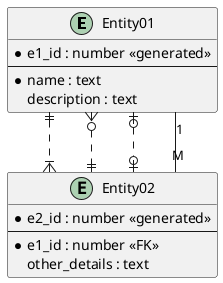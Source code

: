 @startuml
' straight line (no diagonals)
skinparam linetype ortho
entity "Entity01" as e01 {
    ' * = NOT NULL
    *e1_id : number <<generated>>
    --
    *name : text
    description : text
}
entity "Entity02" as e02 {
    *e2_id : number <<generated>>
    --
    *e1_id : number <<FK>>
    other_details : text
}

e01 ||..|{ e02
e01 }o..|| e02
e01 |o..o| e02
e01 "1"--"M"e02
@enduml